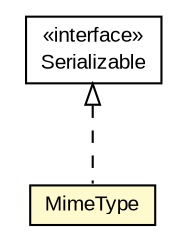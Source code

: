 #!/usr/local/bin/dot
#
# Class diagram 
# Generated by UMLGraph version R5_6-24-gf6e263 (http://www.umlgraph.org/)
#

digraph G {
	edge [fontname="arial",fontsize=10,labelfontname="arial",labelfontsize=10];
	node [fontname="arial",fontsize=10,shape=plaintext];
	nodesep=0.25;
	ranksep=0.5;
	// eu.europa.esig.dss.MimeType
	c428808 [label=<<table title="eu.europa.esig.dss.MimeType" border="0" cellborder="1" cellspacing="0" cellpadding="2" port="p" bgcolor="lemonChiffon" href="./MimeType.html">
		<tr><td><table border="0" cellspacing="0" cellpadding="1">
<tr><td align="center" balign="center"> MimeType </td></tr>
		</table></td></tr>
		</table>>, URL="./MimeType.html", fontname="arial", fontcolor="black", fontsize=10.0];
	//eu.europa.esig.dss.MimeType implements java.io.Serializable
	c429656:p -> c428808:p [dir=back,arrowtail=empty,style=dashed];
	// java.io.Serializable
	c429656 [label=<<table title="java.io.Serializable" border="0" cellborder="1" cellspacing="0" cellpadding="2" port="p" href="http://java.sun.com/j2se/1.4.2/docs/api/java/io/Serializable.html">
		<tr><td><table border="0" cellspacing="0" cellpadding="1">
<tr><td align="center" balign="center"> &#171;interface&#187; </td></tr>
<tr><td align="center" balign="center"> Serializable </td></tr>
		</table></td></tr>
		</table>>, URL="http://java.sun.com/j2se/1.4.2/docs/api/java/io/Serializable.html", fontname="arial", fontcolor="black", fontsize=10.0];
}

